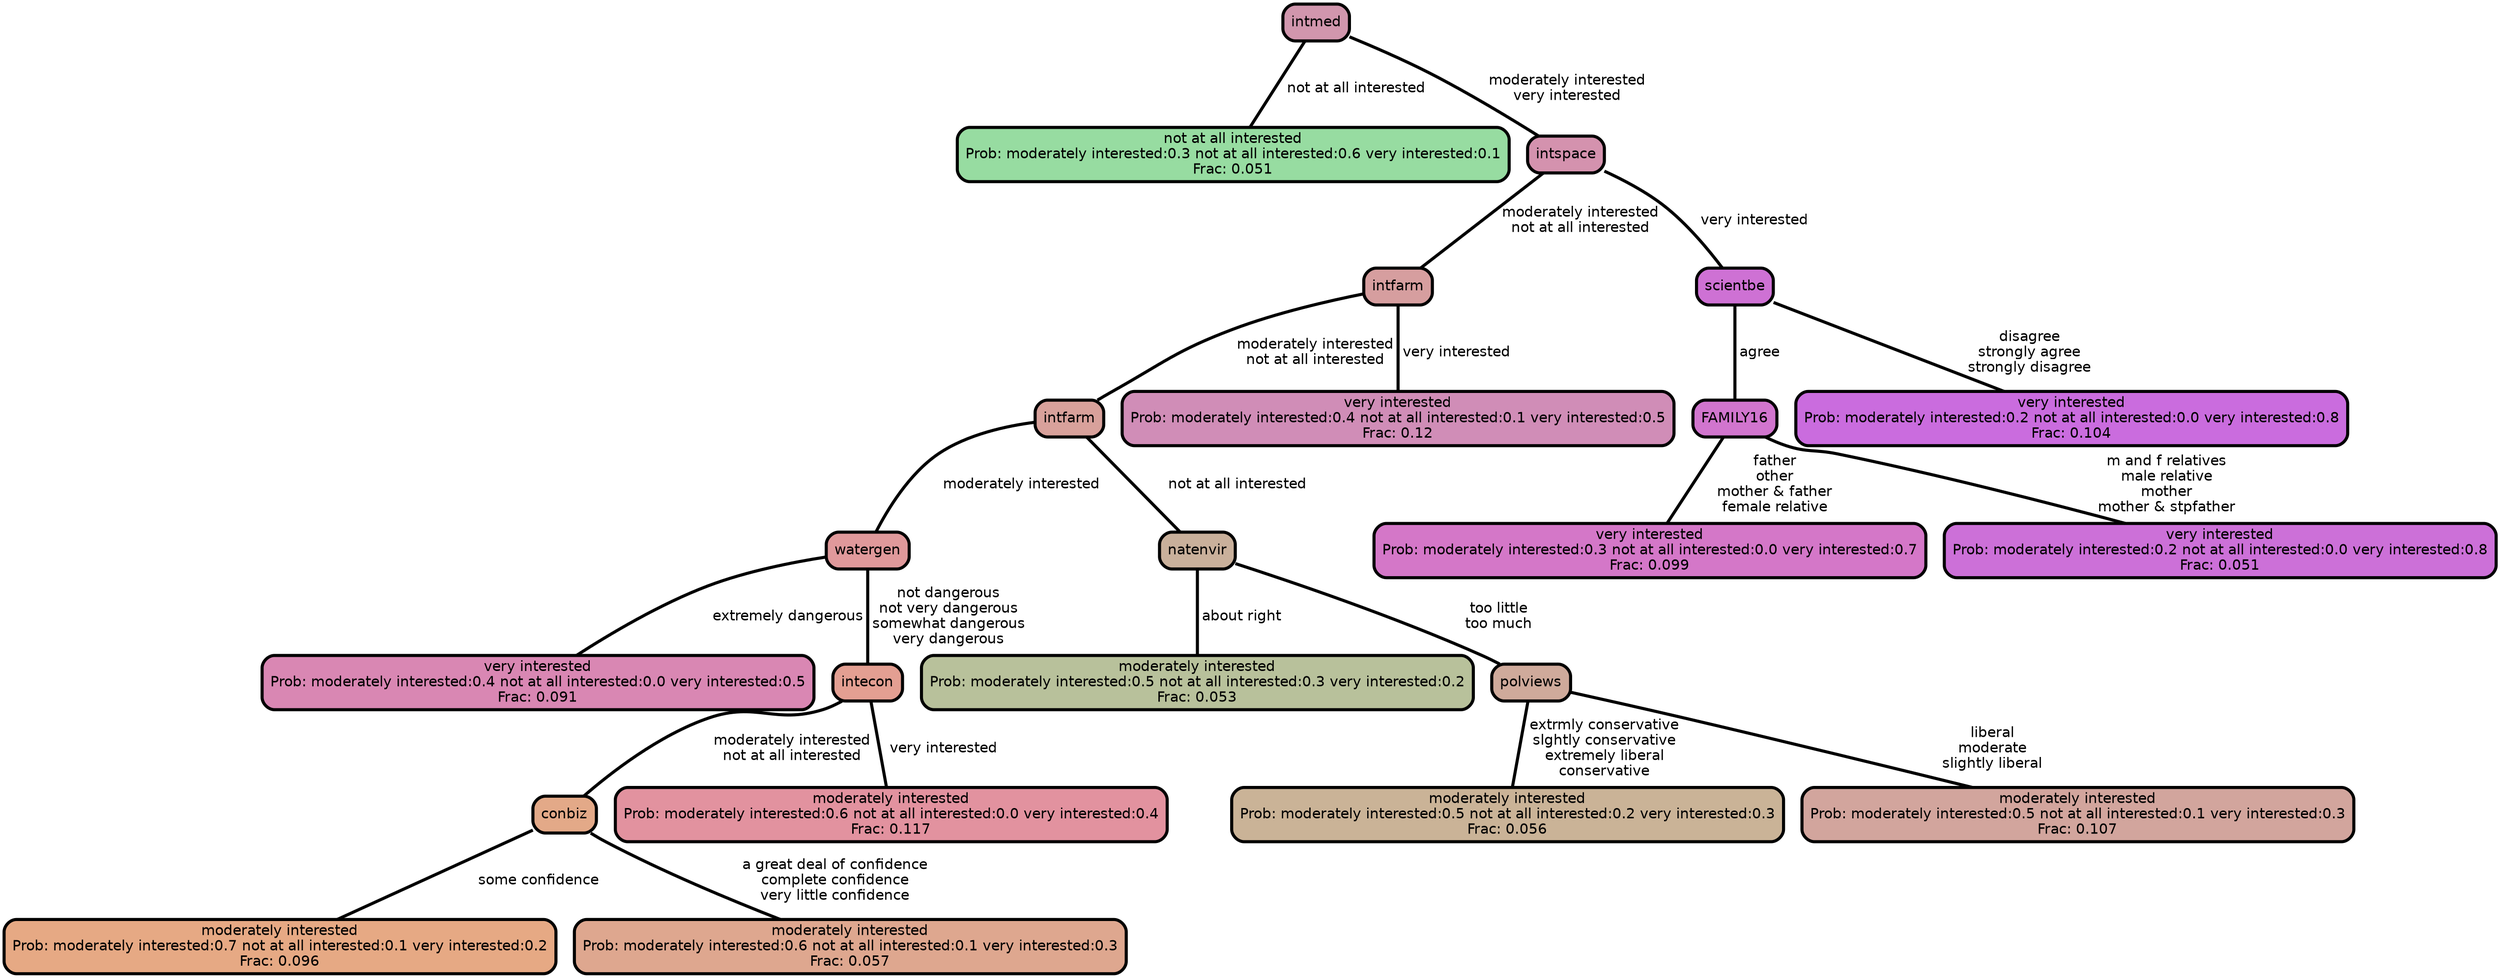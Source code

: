 graph Tree {
node [shape=box, style="filled, rounded",color="black",penwidth="3",fontcolor="black",                 fontname=helvetica] ;
graph [ranksep="0 equally", splines=straight,                 bgcolor=transparent, dpi=200] ;
edge [fontname=helvetica, color=black] ;
0 [label="not at all interested
Prob: moderately interested:0.3 not at all interested:0.6 very interested:0.1
Frac: 0.051", fillcolor="#97dca1"] ;
1 [label="intmed", fillcolor="#d196ad"] ;
2 [label="very interested
Prob: moderately interested:0.4 not at all interested:0.0 very interested:0.5
Frac: 0.091", fillcolor="#d987b3"] ;
3 [label="watergen", fillcolor="#e0999b"] ;
4 [label="moderately interested
Prob: moderately interested:0.7 not at all interested:0.1 very interested:0.2
Frac: 0.096", fillcolor="#e6a984"] ;
5 [label="conbiz", fillcolor="#e3a988"] ;
6 [label="moderately interested
Prob: moderately interested:0.6 not at all interested:0.1 very interested:0.3
Frac: 0.057", fillcolor="#dea78f"] ;
7 [label="intecon", fillcolor="#e39f92"] ;
8 [label="moderately interested
Prob: moderately interested:0.6 not at all interested:0.0 very interested:0.4
Frac: 0.117", fillcolor="#e2929f"] ;
9 [label="intfarm", fillcolor="#d8a19b"] ;
10 [label="moderately interested
Prob: moderately interested:0.5 not at all interested:0.3 very interested:0.2
Frac: 0.053", fillcolor="#b8c19b"] ;
11 [label="natenvir", fillcolor="#c9b09b"] ;
12 [label="moderately interested
Prob: moderately interested:0.5 not at all interested:0.2 very interested:0.3
Frac: 0.056", fillcolor="#cab397"] ;
13 [label="polviews", fillcolor="#cfaa9b"] ;
14 [label="moderately interested
Prob: moderately interested:0.5 not at all interested:0.1 very interested:0.3
Frac: 0.107", fillcolor="#d2a59d"] ;
15 [label="intfarm", fillcolor="#d69e9f"] ;
16 [label="very interested
Prob: moderately interested:0.4 not at all interested:0.1 very interested:0.5
Frac: 0.12", fillcolor="#d08db7"] ;
17 [label="intspace", fillcolor="#d492ae"] ;
18 [label="very interested
Prob: moderately interested:0.3 not at all interested:0.0 very interested:0.7
Frac: 0.099", fillcolor="#d477c8"] ;
19 [label="FAMILY16", fillcolor="#d175ce"] ;
20 [label="very interested
Prob: moderately interested:0.2 not at all interested:0.0 very interested:0.8
Frac: 0.051", fillcolor="#cc70d8"] ;
21 [label="scientbe", fillcolor="#ce71d4"] ;
22 [label="very interested
Prob: moderately interested:0.2 not at all interested:0.0 very interested:0.8
Frac: 0.104", fillcolor="#ca6cde"] ;
1 -- 0 [label=" not at all interested",penwidth=3] ;
1 -- 17 [label=" moderately interested\n very interested",penwidth=3] ;
3 -- 2 [label=" extremely dangerous",penwidth=3] ;
3 -- 7 [label=" not dangerous\n not very dangerous\n somewhat dangerous\n very dangerous",penwidth=3] ;
5 -- 4 [label=" some confidence",penwidth=3] ;
5 -- 6 [label=" a great deal of confidence\n complete confidence\n very little confidence",penwidth=3] ;
7 -- 5 [label=" moderately interested\n not at all interested",penwidth=3] ;
7 -- 8 [label=" very interested",penwidth=3] ;
9 -- 3 [label=" moderately interested",penwidth=3] ;
9 -- 11 [label=" not at all interested",penwidth=3] ;
11 -- 10 [label=" about right",penwidth=3] ;
11 -- 13 [label=" too little\n too much",penwidth=3] ;
13 -- 12 [label=" extrmly conservative\n slghtly conservative\n extremely liberal\n conservative",penwidth=3] ;
13 -- 14 [label=" liberal\n moderate\n slightly liberal",penwidth=3] ;
15 -- 9 [label=" moderately interested\n not at all interested",penwidth=3] ;
15 -- 16 [label=" very interested",penwidth=3] ;
17 -- 15 [label=" moderately interested\n not at all interested",penwidth=3] ;
17 -- 21 [label=" very interested",penwidth=3] ;
19 -- 18 [label=" father\n other\n mother & father\n female relative",penwidth=3] ;
19 -- 20 [label=" m and f relatives\n male relative\n mother\n mother & stpfather",penwidth=3] ;
21 -- 19 [label=" agree",penwidth=3] ;
21 -- 22 [label=" disagree\n strongly agree\n strongly disagree",penwidth=3] ;
{rank = same;}}